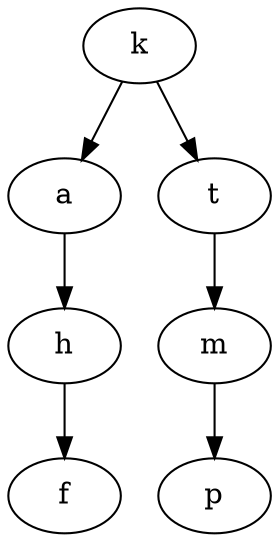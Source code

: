 strict digraph G {
rankdir=TB;
k0 [label=k];
a0 [label=a];
k0 -> a0;
h0 [label=h];
a0 -> h0;
f0 [label=f];
h0 -> f0;
t0 [label=t];
k0 -> t0;
m0 [label=m];
t0 -> m0;
p0 [label=p];
m0 -> p0;
}
